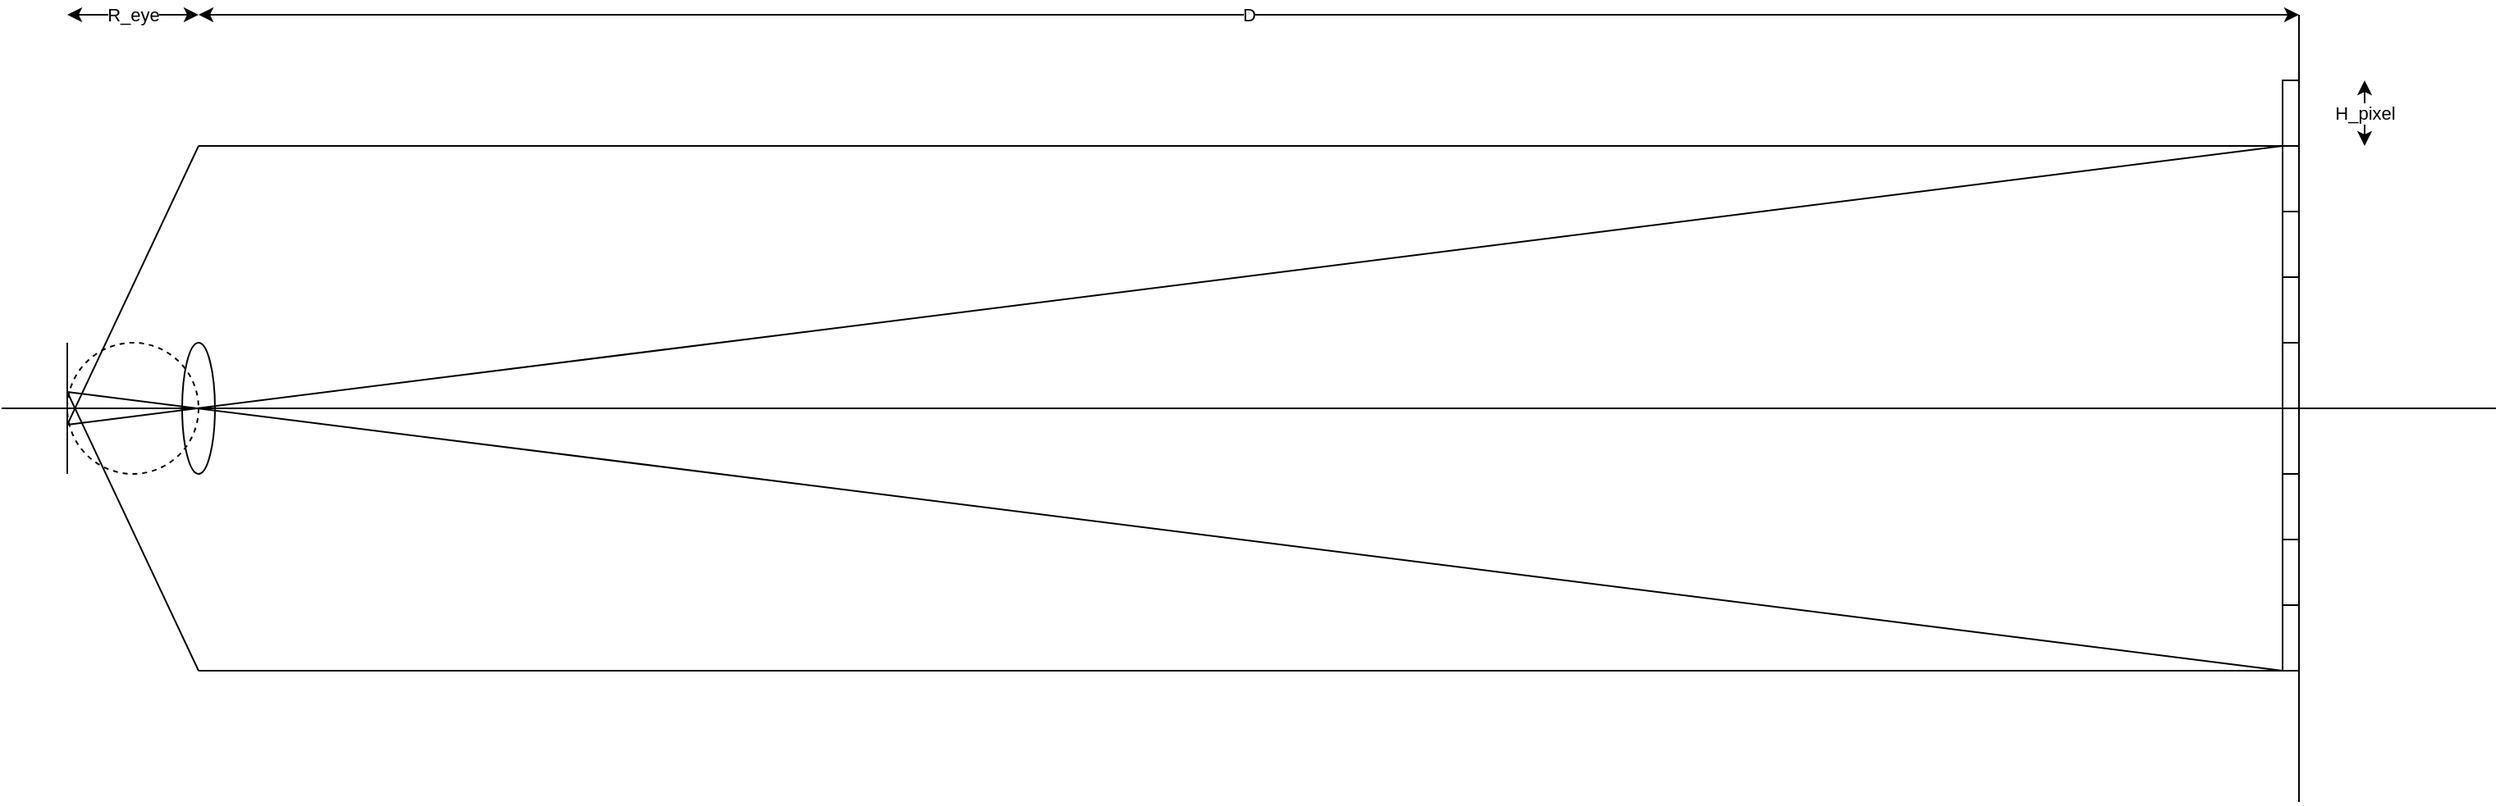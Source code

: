 <mxfile version="14.2.6" type="github" pages="2">
  <diagram id="PqnXXyoV6lCtjrcLmDvL" name="Page-1">
    <mxGraphModel dx="1771" dy="964" grid="1" gridSize="10" guides="1" tooltips="1" connect="1" arrows="1" fold="1" page="1" pageScale="1" pageWidth="1600" pageHeight="900" math="0" shadow="0">
      <root>
        <mxCell id="0" />
        <mxCell id="1" parent="0" />
        <mxCell id="ImT0Pv3CwqH1nHi5KgcZ-11" value="" style="ellipse;whiteSpace=wrap;html=1;fillColor=none;" parent="1" vertex="1">
          <mxGeometry x="150" y="360" width="20" height="80" as="geometry" />
        </mxCell>
        <mxCell id="ImT0Pv3CwqH1nHi5KgcZ-13" value="" style="endArrow=none;html=1;strokeColor=#000000;strokeWidth=1;" parent="1" edge="1">
          <mxGeometry width="50" height="50" relative="1" as="geometry">
            <mxPoint x="80" y="440" as="sourcePoint" />
            <mxPoint x="80" y="360" as="targetPoint" />
          </mxGeometry>
        </mxCell>
        <mxCell id="ImT0Pv3CwqH1nHi5KgcZ-16" value="" style="endArrow=none;html=1;strokeColor=#000000;strokeWidth=1;" parent="1" edge="1">
          <mxGeometry width="50" height="50" relative="1" as="geometry">
            <mxPoint x="1440" y="640" as="sourcePoint" />
            <mxPoint x="1440" y="160" as="targetPoint" />
          </mxGeometry>
        </mxCell>
        <mxCell id="ImT0Pv3CwqH1nHi5KgcZ-17" value="D" style="endArrow=classic;startArrow=classic;html=1;strokeColor=#000000;strokeWidth=1;" parent="1" edge="1">
          <mxGeometry width="50" height="50" relative="1" as="geometry">
            <mxPoint x="160" y="160" as="sourcePoint" />
            <mxPoint x="1440" y="160" as="targetPoint" />
          </mxGeometry>
        </mxCell>
        <mxCell id="ImT0Pv3CwqH1nHi5KgcZ-18" value="R_eye" style="endArrow=classic;startArrow=classic;html=1;strokeColor=#000000;strokeWidth=1;" parent="1" edge="1">
          <mxGeometry width="50" height="50" relative="1" as="geometry">
            <mxPoint x="80" y="160" as="sourcePoint" />
            <mxPoint x="160" y="160" as="targetPoint" />
          </mxGeometry>
        </mxCell>
        <mxCell id="ImT0Pv3CwqH1nHi5KgcZ-29" value="" style="endArrow=none;html=1;strokeWidth=1;" parent="1" edge="1">
          <mxGeometry width="50" height="50" relative="1" as="geometry">
            <mxPoint x="40" y="400" as="sourcePoint" />
            <mxPoint x="1560" y="400" as="targetPoint" />
          </mxGeometry>
        </mxCell>
        <mxCell id="ImT0Pv3CwqH1nHi5KgcZ-32" value="" style="rounded=0;whiteSpace=wrap;html=1;strokeWidth=1;fillColor=none;" parent="1" vertex="1">
          <mxGeometry x="1430" y="360" width="10" height="40" as="geometry" />
        </mxCell>
        <mxCell id="ImT0Pv3CwqH1nHi5KgcZ-39" value="H_pixel" style="endArrow=classic;startArrow=classic;html=1;strokeColor=#000000;strokeWidth=1;" parent="1" edge="1">
          <mxGeometry width="50" height="50" relative="1" as="geometry">
            <mxPoint x="1480" y="240" as="sourcePoint" />
            <mxPoint x="1480" y="200" as="targetPoint" />
          </mxGeometry>
        </mxCell>
        <mxCell id="ImT0Pv3CwqH1nHi5KgcZ-47" value="" style="rounded=0;whiteSpace=wrap;html=1;strokeWidth=1;fillColor=none;" parent="1" vertex="1">
          <mxGeometry x="1430" y="320" width="10" height="40" as="geometry" />
        </mxCell>
        <mxCell id="ImT0Pv3CwqH1nHi5KgcZ-48" value="" style="rounded=0;whiteSpace=wrap;html=1;strokeWidth=1;fillColor=none;" parent="1" vertex="1">
          <mxGeometry x="1430" y="280" width="10" height="40" as="geometry" />
        </mxCell>
        <mxCell id="ImT0Pv3CwqH1nHi5KgcZ-49" value="" style="rounded=0;whiteSpace=wrap;html=1;strokeWidth=1;fillColor=none;" parent="1" vertex="1">
          <mxGeometry x="1430" y="240" width="10" height="40" as="geometry" />
        </mxCell>
        <mxCell id="ImT0Pv3CwqH1nHi5KgcZ-50" value="" style="rounded=0;whiteSpace=wrap;html=1;strokeWidth=1;fillColor=none;" parent="1" vertex="1">
          <mxGeometry x="1430" y="400" width="10" height="40" as="geometry" />
        </mxCell>
        <mxCell id="BQ29MmcqGgJMtpkOQZWi-1" value="" style="ellipse;whiteSpace=wrap;html=1;aspect=fixed;strokeWidth=1;fillColor=none;dashed=1;" vertex="1" parent="1">
          <mxGeometry x="80" y="360" width="80" height="80" as="geometry" />
        </mxCell>
        <mxCell id="BQ29MmcqGgJMtpkOQZWi-7" value="" style="endArrow=none;html=1;strokeColor=#000000;strokeWidth=1;exitX=0;exitY=0.625;exitDx=0;exitDy=0;exitPerimeter=0;entryX=0;entryY=0;entryDx=0;entryDy=0;" edge="1" parent="1" source="BQ29MmcqGgJMtpkOQZWi-1" target="ImT0Pv3CwqH1nHi5KgcZ-49">
          <mxGeometry width="50" height="50" relative="1" as="geometry">
            <mxPoint x="760" y="430" as="sourcePoint" />
            <mxPoint x="1330" y="300" as="targetPoint" />
          </mxGeometry>
        </mxCell>
        <mxCell id="BQ29MmcqGgJMtpkOQZWi-9" value="" style="rounded=0;whiteSpace=wrap;html=1;strokeWidth=1;fillColor=none;" vertex="1" parent="1">
          <mxGeometry x="1430" y="440" width="10" height="40" as="geometry" />
        </mxCell>
        <mxCell id="BQ29MmcqGgJMtpkOQZWi-13" value="" style="rounded=0;whiteSpace=wrap;html=1;strokeWidth=1;fillColor=none;" vertex="1" parent="1">
          <mxGeometry x="1430" y="480" width="10" height="40" as="geometry" />
        </mxCell>
        <mxCell id="BQ29MmcqGgJMtpkOQZWi-14" value="" style="rounded=0;whiteSpace=wrap;html=1;strokeWidth=1;fillColor=none;" vertex="1" parent="1">
          <mxGeometry x="1430" y="520" width="10" height="40" as="geometry" />
        </mxCell>
        <mxCell id="BQ29MmcqGgJMtpkOQZWi-15" value="" style="endArrow=none;html=1;strokeColor=#000000;strokeWidth=1;entryX=0;entryY=1;entryDx=0;entryDy=0;" edge="1" parent="1" target="BQ29MmcqGgJMtpkOQZWi-14">
          <mxGeometry width="50" height="50" relative="1" as="geometry">
            <mxPoint x="80" y="390" as="sourcePoint" />
            <mxPoint x="640" y="420" as="targetPoint" />
          </mxGeometry>
        </mxCell>
        <mxCell id="BQ29MmcqGgJMtpkOQZWi-16" value="" style="rounded=0;whiteSpace=wrap;html=1;strokeWidth=1;fillColor=none;" vertex="1" parent="1">
          <mxGeometry x="1430" y="200" width="10" height="40" as="geometry" />
        </mxCell>
        <mxCell id="BQ29MmcqGgJMtpkOQZWi-17" value="" style="endArrow=none;html=1;strokeColor=#000000;strokeWidth=1;entryX=0;entryY=1;entryDx=0;entryDy=0;" edge="1" parent="1" target="BQ29MmcqGgJMtpkOQZWi-16">
          <mxGeometry width="50" height="50" relative="1" as="geometry">
            <mxPoint x="160" y="240" as="sourcePoint" />
            <mxPoint x="800" y="320" as="targetPoint" />
          </mxGeometry>
        </mxCell>
        <mxCell id="BQ29MmcqGgJMtpkOQZWi-18" value="" style="endArrow=none;html=1;strokeColor=#000000;strokeWidth=1;" edge="1" parent="1">
          <mxGeometry width="50" height="50" relative="1" as="geometry">
            <mxPoint x="80" y="410" as="sourcePoint" />
            <mxPoint x="160" y="240" as="targetPoint" />
          </mxGeometry>
        </mxCell>
        <mxCell id="BQ29MmcqGgJMtpkOQZWi-19" value="" style="endArrow=none;html=1;strokeColor=#000000;strokeWidth=1;" edge="1" parent="1">
          <mxGeometry width="50" height="50" relative="1" as="geometry">
            <mxPoint x="80" y="390" as="sourcePoint" />
            <mxPoint x="160" y="560" as="targetPoint" />
          </mxGeometry>
        </mxCell>
        <mxCell id="BQ29MmcqGgJMtpkOQZWi-20" value="" style="endArrow=none;html=1;strokeColor=#000000;strokeWidth=1;entryX=0;entryY=1;entryDx=0;entryDy=0;" edge="1" parent="1" target="BQ29MmcqGgJMtpkOQZWi-14">
          <mxGeometry width="50" height="50" relative="1" as="geometry">
            <mxPoint x="160" y="560" as="sourcePoint" />
            <mxPoint x="820" y="490" as="targetPoint" />
          </mxGeometry>
        </mxCell>
      </root>
    </mxGraphModel>
  </diagram>
  <diagram id="zYpxFcJR1QMtzUl3AT2l" name="Page-2">
    <mxGraphModel dx="602" dy="328" grid="1" gridSize="5" guides="1" tooltips="1" connect="1" arrows="1" fold="1" page="1" pageScale="1" pageWidth="1600" pageHeight="900" math="0" shadow="0">
      <root>
        <mxCell id="sewA7ood8XrnDMm98eSQ-0" />
        <mxCell id="sewA7ood8XrnDMm98eSQ-1" parent="sewA7ood8XrnDMm98eSQ-0" />
        <mxCell id="KjHEv2i4eSUQBq5mgSsp-0" value="" style="ellipse;whiteSpace=wrap;html=1;fillColor=none;" vertex="1" parent="sewA7ood8XrnDMm98eSQ-1">
          <mxGeometry x="140" y="360" width="20" height="80" as="geometry" />
        </mxCell>
        <mxCell id="KjHEv2i4eSUQBq5mgSsp-1" value="" style="endArrow=none;html=1;strokeColor=#000000;strokeWidth=1;" edge="1" parent="sewA7ood8XrnDMm98eSQ-1">
          <mxGeometry width="50" height="50" relative="1" as="geometry">
            <mxPoint x="80" y="440.0" as="sourcePoint" />
            <mxPoint x="80" y="360.0" as="targetPoint" />
          </mxGeometry>
        </mxCell>
        <mxCell id="KjHEv2i4eSUQBq5mgSsp-2" value="" style="endArrow=none;html=1;strokeColor=#000000;strokeWidth=1;" edge="1" parent="sewA7ood8XrnDMm98eSQ-1">
          <mxGeometry width="50" height="50" relative="1" as="geometry">
            <mxPoint x="1280" y="640.0" as="sourcePoint" />
            <mxPoint x="1280" y="160" as="targetPoint" />
          </mxGeometry>
        </mxCell>
        <mxCell id="KjHEv2i4eSUQBq5mgSsp-3" value="D&lt;br&gt;30.0 [cm]" style="endArrow=classic;startArrow=classic;html=1;strokeColor=#000000;strokeWidth=1;" edge="1" parent="sewA7ood8XrnDMm98eSQ-1">
          <mxGeometry width="50" height="50" relative="1" as="geometry">
            <mxPoint x="160" y="160" as="sourcePoint" />
            <mxPoint x="1280" y="160" as="targetPoint" />
          </mxGeometry>
        </mxCell>
        <mxCell id="KjHEv2i4eSUQBq5mgSsp-4" value="R_eye&lt;br&gt;2.5 [cm]" style="endArrow=classic;startArrow=classic;html=1;strokeColor=#000000;strokeWidth=1;" edge="1" parent="sewA7ood8XrnDMm98eSQ-1">
          <mxGeometry width="50" height="50" relative="1" as="geometry">
            <mxPoint x="80" y="160" as="sourcePoint" />
            <mxPoint x="160" y="160" as="targetPoint" />
          </mxGeometry>
        </mxCell>
        <mxCell id="KjHEv2i4eSUQBq5mgSsp-5" value="H_phone&lt;br&gt;15.0 [cm]" style="endArrow=classic;startArrow=classic;html=1;strokeColor=#000000;strokeWidth=1;" edge="1" parent="sewA7ood8XrnDMm98eSQ-1">
          <mxGeometry width="50" height="50" relative="1" as="geometry">
            <mxPoint x="1320" y="640.0" as="sourcePoint" />
            <mxPoint x="1320" y="160" as="targetPoint" />
          </mxGeometry>
        </mxCell>
        <mxCell id="KjHEv2i4eSUQBq5mgSsp-6" value="" style="endArrow=none;html=1;strokeWidth=1;" edge="1" parent="sewA7ood8XrnDMm98eSQ-1">
          <mxGeometry width="50" height="50" relative="1" as="geometry">
            <mxPoint x="40" y="400.0" as="sourcePoint" />
            <mxPoint x="1270" y="400.0" as="targetPoint" />
          </mxGeometry>
        </mxCell>
        <mxCell id="KjHEv2i4eSUQBq5mgSsp-9" value="H_pixel" style="endArrow=classic;startArrow=classic;html=1;strokeColor=#000000;strokeWidth=1;" edge="1" parent="sewA7ood8XrnDMm98eSQ-1">
          <mxGeometry width="50" height="50" relative="1" as="geometry">
            <mxPoint x="1240" y="240" as="sourcePoint" />
            <mxPoint x="1240" y="200" as="targetPoint" />
          </mxGeometry>
        </mxCell>
        <mxCell id="KjHEv2i4eSUQBq5mgSsp-10" value="" style="endArrow=none;html=1;strokeColor=#000000;strokeWidth=1;entryX=0;entryY=0;entryDx=0;entryDy=0;" edge="1" parent="sewA7ood8XrnDMm98eSQ-1">
          <mxGeometry width="50" height="50" relative="1" as="geometry">
            <mxPoint x="160" y="319.83" as="sourcePoint" />
            <mxPoint x="1270" y="319.83" as="targetPoint" />
          </mxGeometry>
        </mxCell>
        <mxCell id="KjHEv2i4eSUQBq5mgSsp-11" value="" style="endArrow=none;html=1;strokeColor=#000000;strokeWidth=1;entryX=0;entryY=0;entryDx=0;entryDy=0;" edge="1" parent="sewA7ood8XrnDMm98eSQ-1">
          <mxGeometry width="50" height="50" relative="1" as="geometry">
            <mxPoint x="160" y="479.88" as="sourcePoint" />
            <mxPoint x="1270" y="479.88" as="targetPoint" />
          </mxGeometry>
        </mxCell>
        <mxCell id="KjHEv2i4eSUQBq5mgSsp-15" value="" style="rounded=0;whiteSpace=wrap;html=1;strokeWidth=1;fillColor=none;" vertex="1" parent="sewA7ood8XrnDMm98eSQ-1">
          <mxGeometry x="1270" y="380" width="10" height="40" as="geometry" />
        </mxCell>
        <mxCell id="KjHEv2i4eSUQBq5mgSsp-20" value="" style="endArrow=none;html=1;strokeColor=#000000;strokeWidth=1;entryX=0;entryY=0.5;entryDx=0;entryDy=0;endSize=6;" edge="1" parent="sewA7ood8XrnDMm98eSQ-1" target="KjHEv2i4eSUQBq5mgSsp-41">
          <mxGeometry width="50" height="50" relative="1" as="geometry">
            <mxPoint x="80" y="405" as="sourcePoint" />
            <mxPoint x="1270" y="280" as="targetPoint" />
          </mxGeometry>
        </mxCell>
        <mxCell id="KjHEv2i4eSUQBq5mgSsp-21" value="" style="endArrow=none;html=1;strokeColor=#000000;strokeWidth=1;endSize=6;entryX=0;entryY=0.5;entryDx=0;entryDy=0;" edge="1" parent="sewA7ood8XrnDMm98eSQ-1" target="KjHEv2i4eSUQBq5mgSsp-38">
          <mxGeometry width="50" height="50" relative="1" as="geometry">
            <mxPoint x="80" y="395" as="sourcePoint" />
            <mxPoint x="1260" y="500" as="targetPoint" />
          </mxGeometry>
        </mxCell>
        <mxCell id="KjHEv2i4eSUQBq5mgSsp-23" value="" style="endArrow=none;html=1;strokeColor=#000000;strokeWidth=1;" edge="1" parent="sewA7ood8XrnDMm98eSQ-1">
          <mxGeometry width="50" height="50" relative="1" as="geometry">
            <mxPoint x="160" y="480" as="sourcePoint" />
            <mxPoint x="80" y="395" as="targetPoint" />
          </mxGeometry>
        </mxCell>
        <mxCell id="KjHEv2i4eSUQBq5mgSsp-36" value="" style="rounded=0;whiteSpace=wrap;html=1;strokeWidth=1;fillColor=none;" vertex="1" parent="sewA7ood8XrnDMm98eSQ-1">
          <mxGeometry x="1270" y="340" width="10" height="40" as="geometry" />
        </mxCell>
        <mxCell id="KjHEv2i4eSUQBq5mgSsp-37" value="" style="rounded=0;whiteSpace=wrap;html=1;strokeWidth=1;fillColor=none;" vertex="1" parent="sewA7ood8XrnDMm98eSQ-1">
          <mxGeometry x="1270" y="420" width="10" height="40" as="geometry" />
        </mxCell>
        <mxCell id="KjHEv2i4eSUQBq5mgSsp-38" value="" style="rounded=0;whiteSpace=wrap;html=1;strokeWidth=1;fillColor=none;" vertex="1" parent="sewA7ood8XrnDMm98eSQ-1">
          <mxGeometry x="1270" y="460" width="10" height="40" as="geometry" />
        </mxCell>
        <mxCell id="KjHEv2i4eSUQBq5mgSsp-39" value="" style="rounded=0;whiteSpace=wrap;html=1;strokeWidth=1;fillColor=none;" vertex="1" parent="sewA7ood8XrnDMm98eSQ-1">
          <mxGeometry x="1270" y="500" width="10" height="40" as="geometry" />
        </mxCell>
        <mxCell id="KjHEv2i4eSUQBq5mgSsp-40" value="" style="rounded=0;whiteSpace=wrap;html=1;strokeWidth=1;fillColor=none;" vertex="1" parent="sewA7ood8XrnDMm98eSQ-1">
          <mxGeometry x="1270" y="540" width="10" height="40" as="geometry" />
        </mxCell>
        <mxCell id="KjHEv2i4eSUQBq5mgSsp-41" value="" style="rounded=0;whiteSpace=wrap;html=1;strokeWidth=1;fillColor=none;" vertex="1" parent="sewA7ood8XrnDMm98eSQ-1">
          <mxGeometry x="1270" y="300" width="10" height="40" as="geometry" />
        </mxCell>
        <mxCell id="KjHEv2i4eSUQBq5mgSsp-42" value="" style="rounded=0;whiteSpace=wrap;html=1;strokeWidth=1;fillColor=none;" vertex="1" parent="sewA7ood8XrnDMm98eSQ-1">
          <mxGeometry x="1270" y="260" width="10" height="40" as="geometry" />
        </mxCell>
        <mxCell id="KjHEv2i4eSUQBq5mgSsp-43" value="" style="rounded=0;whiteSpace=wrap;html=1;strokeWidth=1;fillColor=none;" vertex="1" parent="sewA7ood8XrnDMm98eSQ-1">
          <mxGeometry x="1270" y="220" width="10" height="40" as="geometry" />
        </mxCell>
        <mxCell id="6kgb7aQ5rSt98tPtTyme-0" value="" style="endArrow=none;html=1;strokeColor=#000000;strokeWidth=1;" edge="1" parent="sewA7ood8XrnDMm98eSQ-1">
          <mxGeometry width="50" height="50" relative="1" as="geometry">
            <mxPoint x="80" y="405" as="sourcePoint" />
            <mxPoint x="160" y="320" as="targetPoint" />
          </mxGeometry>
        </mxCell>
      </root>
    </mxGraphModel>
  </diagram>
</mxfile>
